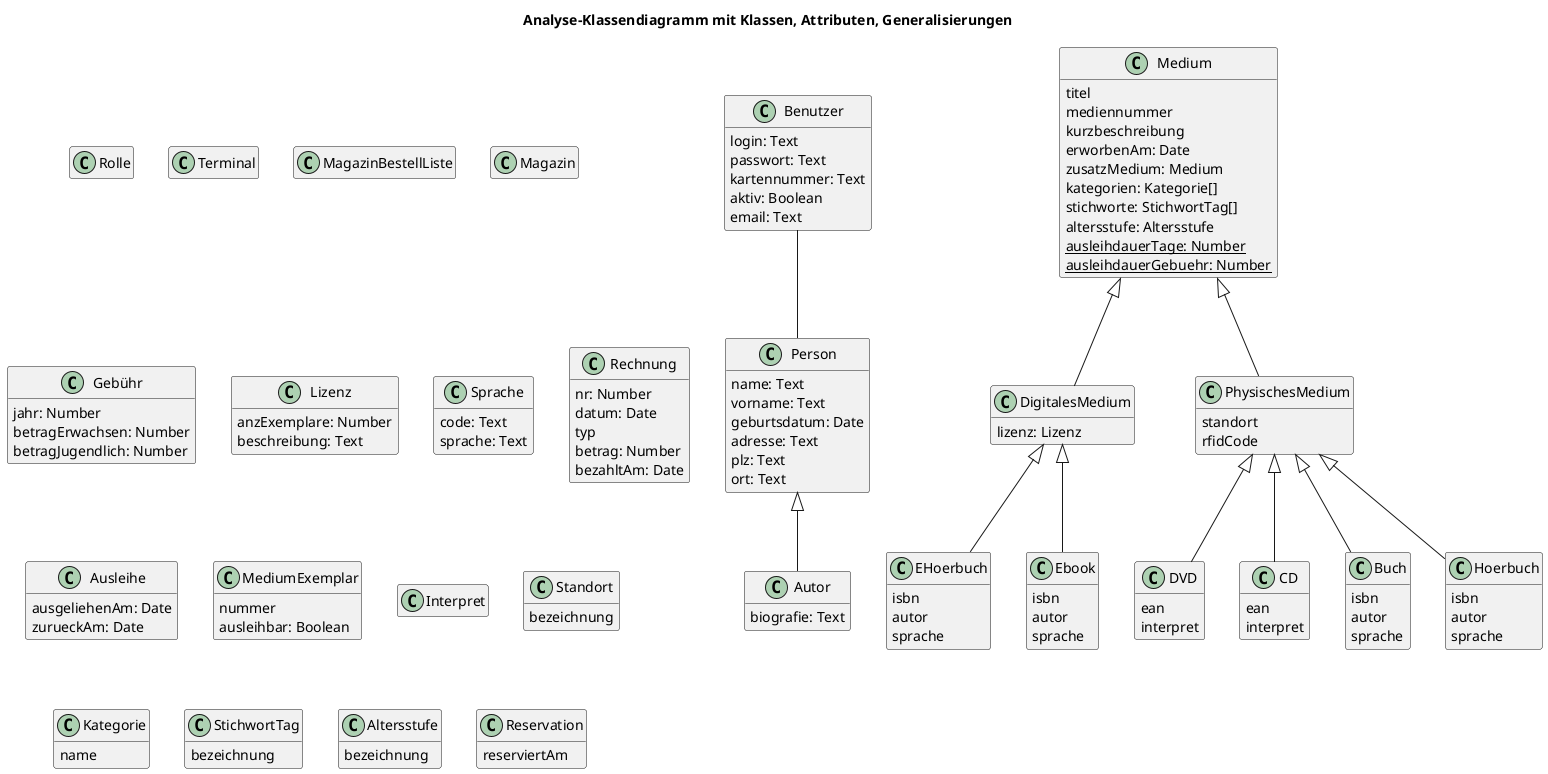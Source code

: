 @startuml
title Analyse-Klassendiagramm mit Klassen, Attributen, Generalisierungen
skinparam shadowing false
hide empty members
' skinparam nodesep 100
' skinparam ranksep 80

class Rolle {}
class Terminal {}
class MagazinBestellListe {}
class Magazin{}
class Gebühr {
    jahr: Number
    betragErwachsen: Number
    betragJugendlich: Number
}

class Lizenz {
    anzExemplare: Number
    beschreibung: Text
}

class Sprache {
    code: Text
    sprache: Text
}

class Rechnung {
    nr: Number
    datum: Date
    typ
    betrag: Number
    bezahltAm: Date
}

class Benutzer {
    login: Text
    passwort: Text
    kartennummer: Text
    aktiv: Boolean
    email: Text
}

class Person {
    name: Text
    vorname: Text
    geburtsdatum: Date
    adresse: Text
    plz: Text
    ort: Text
}

class Autor {
    biografie: Text
}

class Ausleihe {
    ausgeliehenAm: Date
    zurueckAm: Date
}

class Medium {
    titel
    mediennummer
    kurzbeschreibung
    erworbenAm: Date
    zusatzMedium: Medium
    kategorien: Kategorie[]
    stichworte: StichwortTag[]
    altersstufe: Altersstufe
    {static} ausleihdauerTage: Number
    {static} ausleihdauerGebuehr: Number
}

class DigitalesMedium {
    lizenz: Lizenz
}

class EHoerbuch {
    isbn
    autor
    sprache
}

class Ebook {
    isbn
    autor
    sprache
}

class PhysischesMedium {
    standort
    rfidCode
}

class DVD {
    ean
    interpret
}

class CD {
    ean
    interpret
}

class Buch {
    isbn
    autor
    sprache
}

class Hoerbuch {
    isbn
    autor
    sprache
}

class MediumExemplar {
    nummer
    ausleihbar: Boolean
}

class Interpret {

}

class Standort {
    bezeichnung
}

class Kategorie {
    name
}

class StichwortTag {
    bezeichnung
}

class Altersstufe {
    bezeichnung
}

class Reservation {
    reserviertAm
}


Benutzer -- Person

Person <|-- Autor

Medium <|-- DigitalesMedium
Medium <|-- PhysischesMedium

DigitalesMedium <|-- EHoerbuch
DigitalesMedium <|-- Ebook

PhysischesMedium <|-- DVD
PhysischesMedium <|-- CD
PhysischesMedium <|-- Buch
PhysischesMedium <|-- Hoerbuch

@enduml
